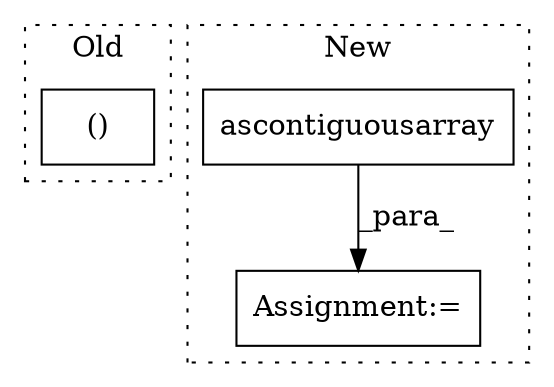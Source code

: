 digraph G {
subgraph cluster0 {
1 [label="()" a="106" s="2166" l="47" shape="box"];
label = "Old";
style="dotted";
}
subgraph cluster1 {
2 [label="ascontiguousarray" a="32" s="2150,2175" l="18,1" shape="box"];
3 [label="Assignment:=" a="7" s="2296" l="2" shape="box"];
label = "New";
style="dotted";
}
2 -> 3 [label="_para_"];
}